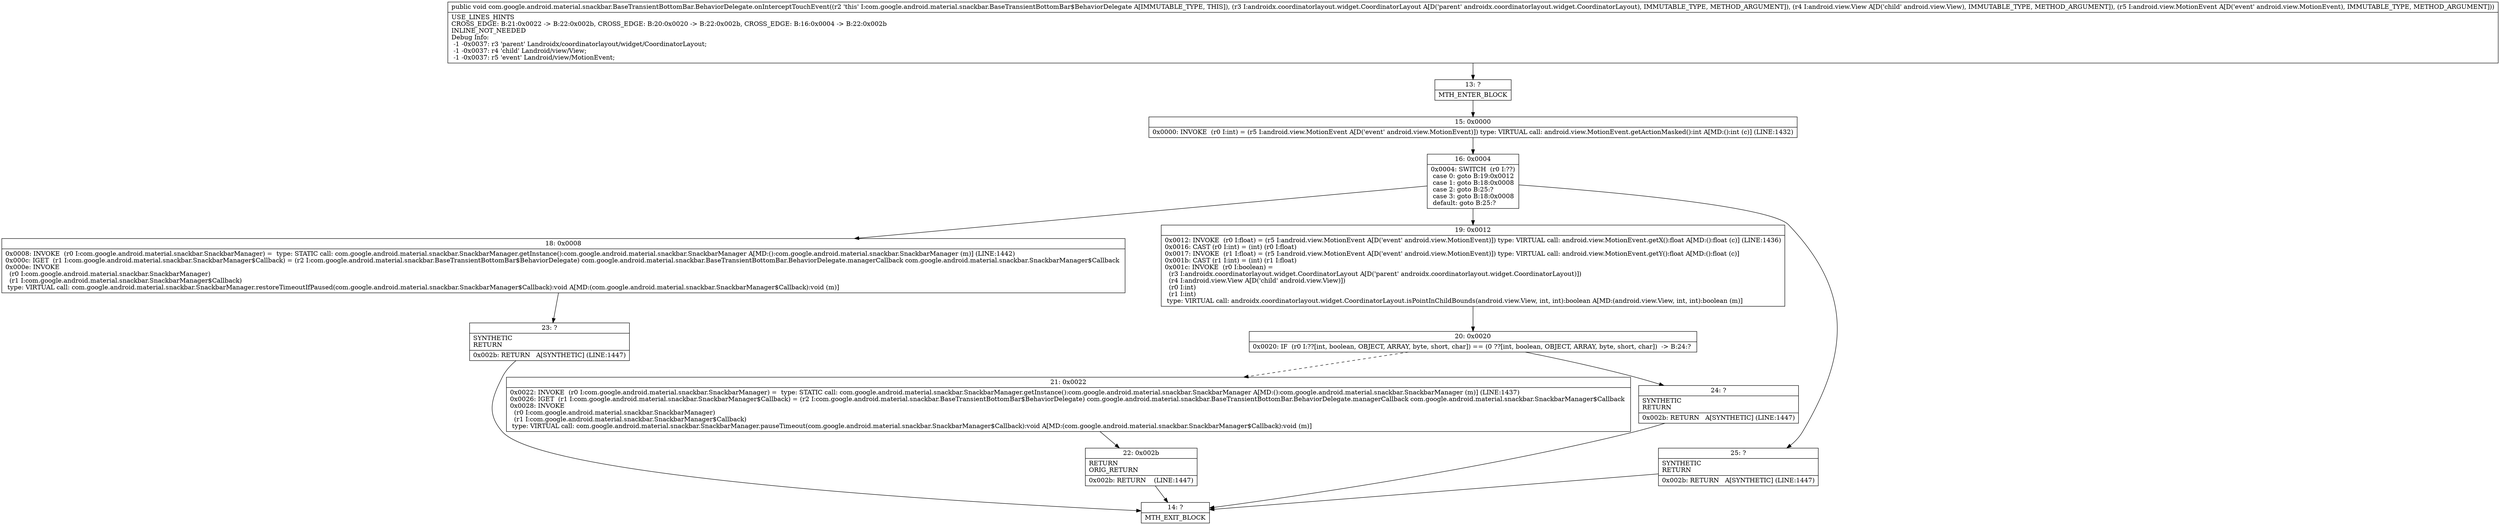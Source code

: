 digraph "CFG forcom.google.android.material.snackbar.BaseTransientBottomBar.BehaviorDelegate.onInterceptTouchEvent(Landroidx\/coordinatorlayout\/widget\/CoordinatorLayout;Landroid\/view\/View;Landroid\/view\/MotionEvent;)V" {
Node_13 [shape=record,label="{13\:\ ?|MTH_ENTER_BLOCK\l}"];
Node_15 [shape=record,label="{15\:\ 0x0000|0x0000: INVOKE  (r0 I:int) = (r5 I:android.view.MotionEvent A[D('event' android.view.MotionEvent)]) type: VIRTUAL call: android.view.MotionEvent.getActionMasked():int A[MD:():int (c)] (LINE:1432)\l}"];
Node_16 [shape=record,label="{16\:\ 0x0004|0x0004: SWITCH  (r0 I:??)\l case 0: goto B:19:0x0012\l case 1: goto B:18:0x0008\l case 2: goto B:25:?\l case 3: goto B:18:0x0008\l default: goto B:25:? \l}"];
Node_18 [shape=record,label="{18\:\ 0x0008|0x0008: INVOKE  (r0 I:com.google.android.material.snackbar.SnackbarManager) =  type: STATIC call: com.google.android.material.snackbar.SnackbarManager.getInstance():com.google.android.material.snackbar.SnackbarManager A[MD:():com.google.android.material.snackbar.SnackbarManager (m)] (LINE:1442)\l0x000c: IGET  (r1 I:com.google.android.material.snackbar.SnackbarManager$Callback) = (r2 I:com.google.android.material.snackbar.BaseTransientBottomBar$BehaviorDelegate) com.google.android.material.snackbar.BaseTransientBottomBar.BehaviorDelegate.managerCallback com.google.android.material.snackbar.SnackbarManager$Callback \l0x000e: INVOKE  \l  (r0 I:com.google.android.material.snackbar.SnackbarManager)\l  (r1 I:com.google.android.material.snackbar.SnackbarManager$Callback)\l type: VIRTUAL call: com.google.android.material.snackbar.SnackbarManager.restoreTimeoutIfPaused(com.google.android.material.snackbar.SnackbarManager$Callback):void A[MD:(com.google.android.material.snackbar.SnackbarManager$Callback):void (m)]\l}"];
Node_23 [shape=record,label="{23\:\ ?|SYNTHETIC\lRETURN\l|0x002b: RETURN   A[SYNTHETIC] (LINE:1447)\l}"];
Node_14 [shape=record,label="{14\:\ ?|MTH_EXIT_BLOCK\l}"];
Node_19 [shape=record,label="{19\:\ 0x0012|0x0012: INVOKE  (r0 I:float) = (r5 I:android.view.MotionEvent A[D('event' android.view.MotionEvent)]) type: VIRTUAL call: android.view.MotionEvent.getX():float A[MD:():float (c)] (LINE:1436)\l0x0016: CAST (r0 I:int) = (int) (r0 I:float) \l0x0017: INVOKE  (r1 I:float) = (r5 I:android.view.MotionEvent A[D('event' android.view.MotionEvent)]) type: VIRTUAL call: android.view.MotionEvent.getY():float A[MD:():float (c)]\l0x001b: CAST (r1 I:int) = (int) (r1 I:float) \l0x001c: INVOKE  (r0 I:boolean) = \l  (r3 I:androidx.coordinatorlayout.widget.CoordinatorLayout A[D('parent' androidx.coordinatorlayout.widget.CoordinatorLayout)])\l  (r4 I:android.view.View A[D('child' android.view.View)])\l  (r0 I:int)\l  (r1 I:int)\l type: VIRTUAL call: androidx.coordinatorlayout.widget.CoordinatorLayout.isPointInChildBounds(android.view.View, int, int):boolean A[MD:(android.view.View, int, int):boolean (m)]\l}"];
Node_20 [shape=record,label="{20\:\ 0x0020|0x0020: IF  (r0 I:??[int, boolean, OBJECT, ARRAY, byte, short, char]) == (0 ??[int, boolean, OBJECT, ARRAY, byte, short, char])  \-\> B:24:? \l}"];
Node_21 [shape=record,label="{21\:\ 0x0022|0x0022: INVOKE  (r0 I:com.google.android.material.snackbar.SnackbarManager) =  type: STATIC call: com.google.android.material.snackbar.SnackbarManager.getInstance():com.google.android.material.snackbar.SnackbarManager A[MD:():com.google.android.material.snackbar.SnackbarManager (m)] (LINE:1437)\l0x0026: IGET  (r1 I:com.google.android.material.snackbar.SnackbarManager$Callback) = (r2 I:com.google.android.material.snackbar.BaseTransientBottomBar$BehaviorDelegate) com.google.android.material.snackbar.BaseTransientBottomBar.BehaviorDelegate.managerCallback com.google.android.material.snackbar.SnackbarManager$Callback \l0x0028: INVOKE  \l  (r0 I:com.google.android.material.snackbar.SnackbarManager)\l  (r1 I:com.google.android.material.snackbar.SnackbarManager$Callback)\l type: VIRTUAL call: com.google.android.material.snackbar.SnackbarManager.pauseTimeout(com.google.android.material.snackbar.SnackbarManager$Callback):void A[MD:(com.google.android.material.snackbar.SnackbarManager$Callback):void (m)]\l}"];
Node_22 [shape=record,label="{22\:\ 0x002b|RETURN\lORIG_RETURN\l|0x002b: RETURN    (LINE:1447)\l}"];
Node_24 [shape=record,label="{24\:\ ?|SYNTHETIC\lRETURN\l|0x002b: RETURN   A[SYNTHETIC] (LINE:1447)\l}"];
Node_25 [shape=record,label="{25\:\ ?|SYNTHETIC\lRETURN\l|0x002b: RETURN   A[SYNTHETIC] (LINE:1447)\l}"];
MethodNode[shape=record,label="{public void com.google.android.material.snackbar.BaseTransientBottomBar.BehaviorDelegate.onInterceptTouchEvent((r2 'this' I:com.google.android.material.snackbar.BaseTransientBottomBar$BehaviorDelegate A[IMMUTABLE_TYPE, THIS]), (r3 I:androidx.coordinatorlayout.widget.CoordinatorLayout A[D('parent' androidx.coordinatorlayout.widget.CoordinatorLayout), IMMUTABLE_TYPE, METHOD_ARGUMENT]), (r4 I:android.view.View A[D('child' android.view.View), IMMUTABLE_TYPE, METHOD_ARGUMENT]), (r5 I:android.view.MotionEvent A[D('event' android.view.MotionEvent), IMMUTABLE_TYPE, METHOD_ARGUMENT]))  | USE_LINES_HINTS\lCROSS_EDGE: B:21:0x0022 \-\> B:22:0x002b, CROSS_EDGE: B:20:0x0020 \-\> B:22:0x002b, CROSS_EDGE: B:16:0x0004 \-\> B:22:0x002b\lINLINE_NOT_NEEDED\lDebug Info:\l  \-1 \-0x0037: r3 'parent' Landroidx\/coordinatorlayout\/widget\/CoordinatorLayout;\l  \-1 \-0x0037: r4 'child' Landroid\/view\/View;\l  \-1 \-0x0037: r5 'event' Landroid\/view\/MotionEvent;\l}"];
MethodNode -> Node_13;Node_13 -> Node_15;
Node_15 -> Node_16;
Node_16 -> Node_18;
Node_16 -> Node_19;
Node_16 -> Node_25;
Node_18 -> Node_23;
Node_23 -> Node_14;
Node_19 -> Node_20;
Node_20 -> Node_21[style=dashed];
Node_20 -> Node_24;
Node_21 -> Node_22;
Node_22 -> Node_14;
Node_24 -> Node_14;
Node_25 -> Node_14;
}

